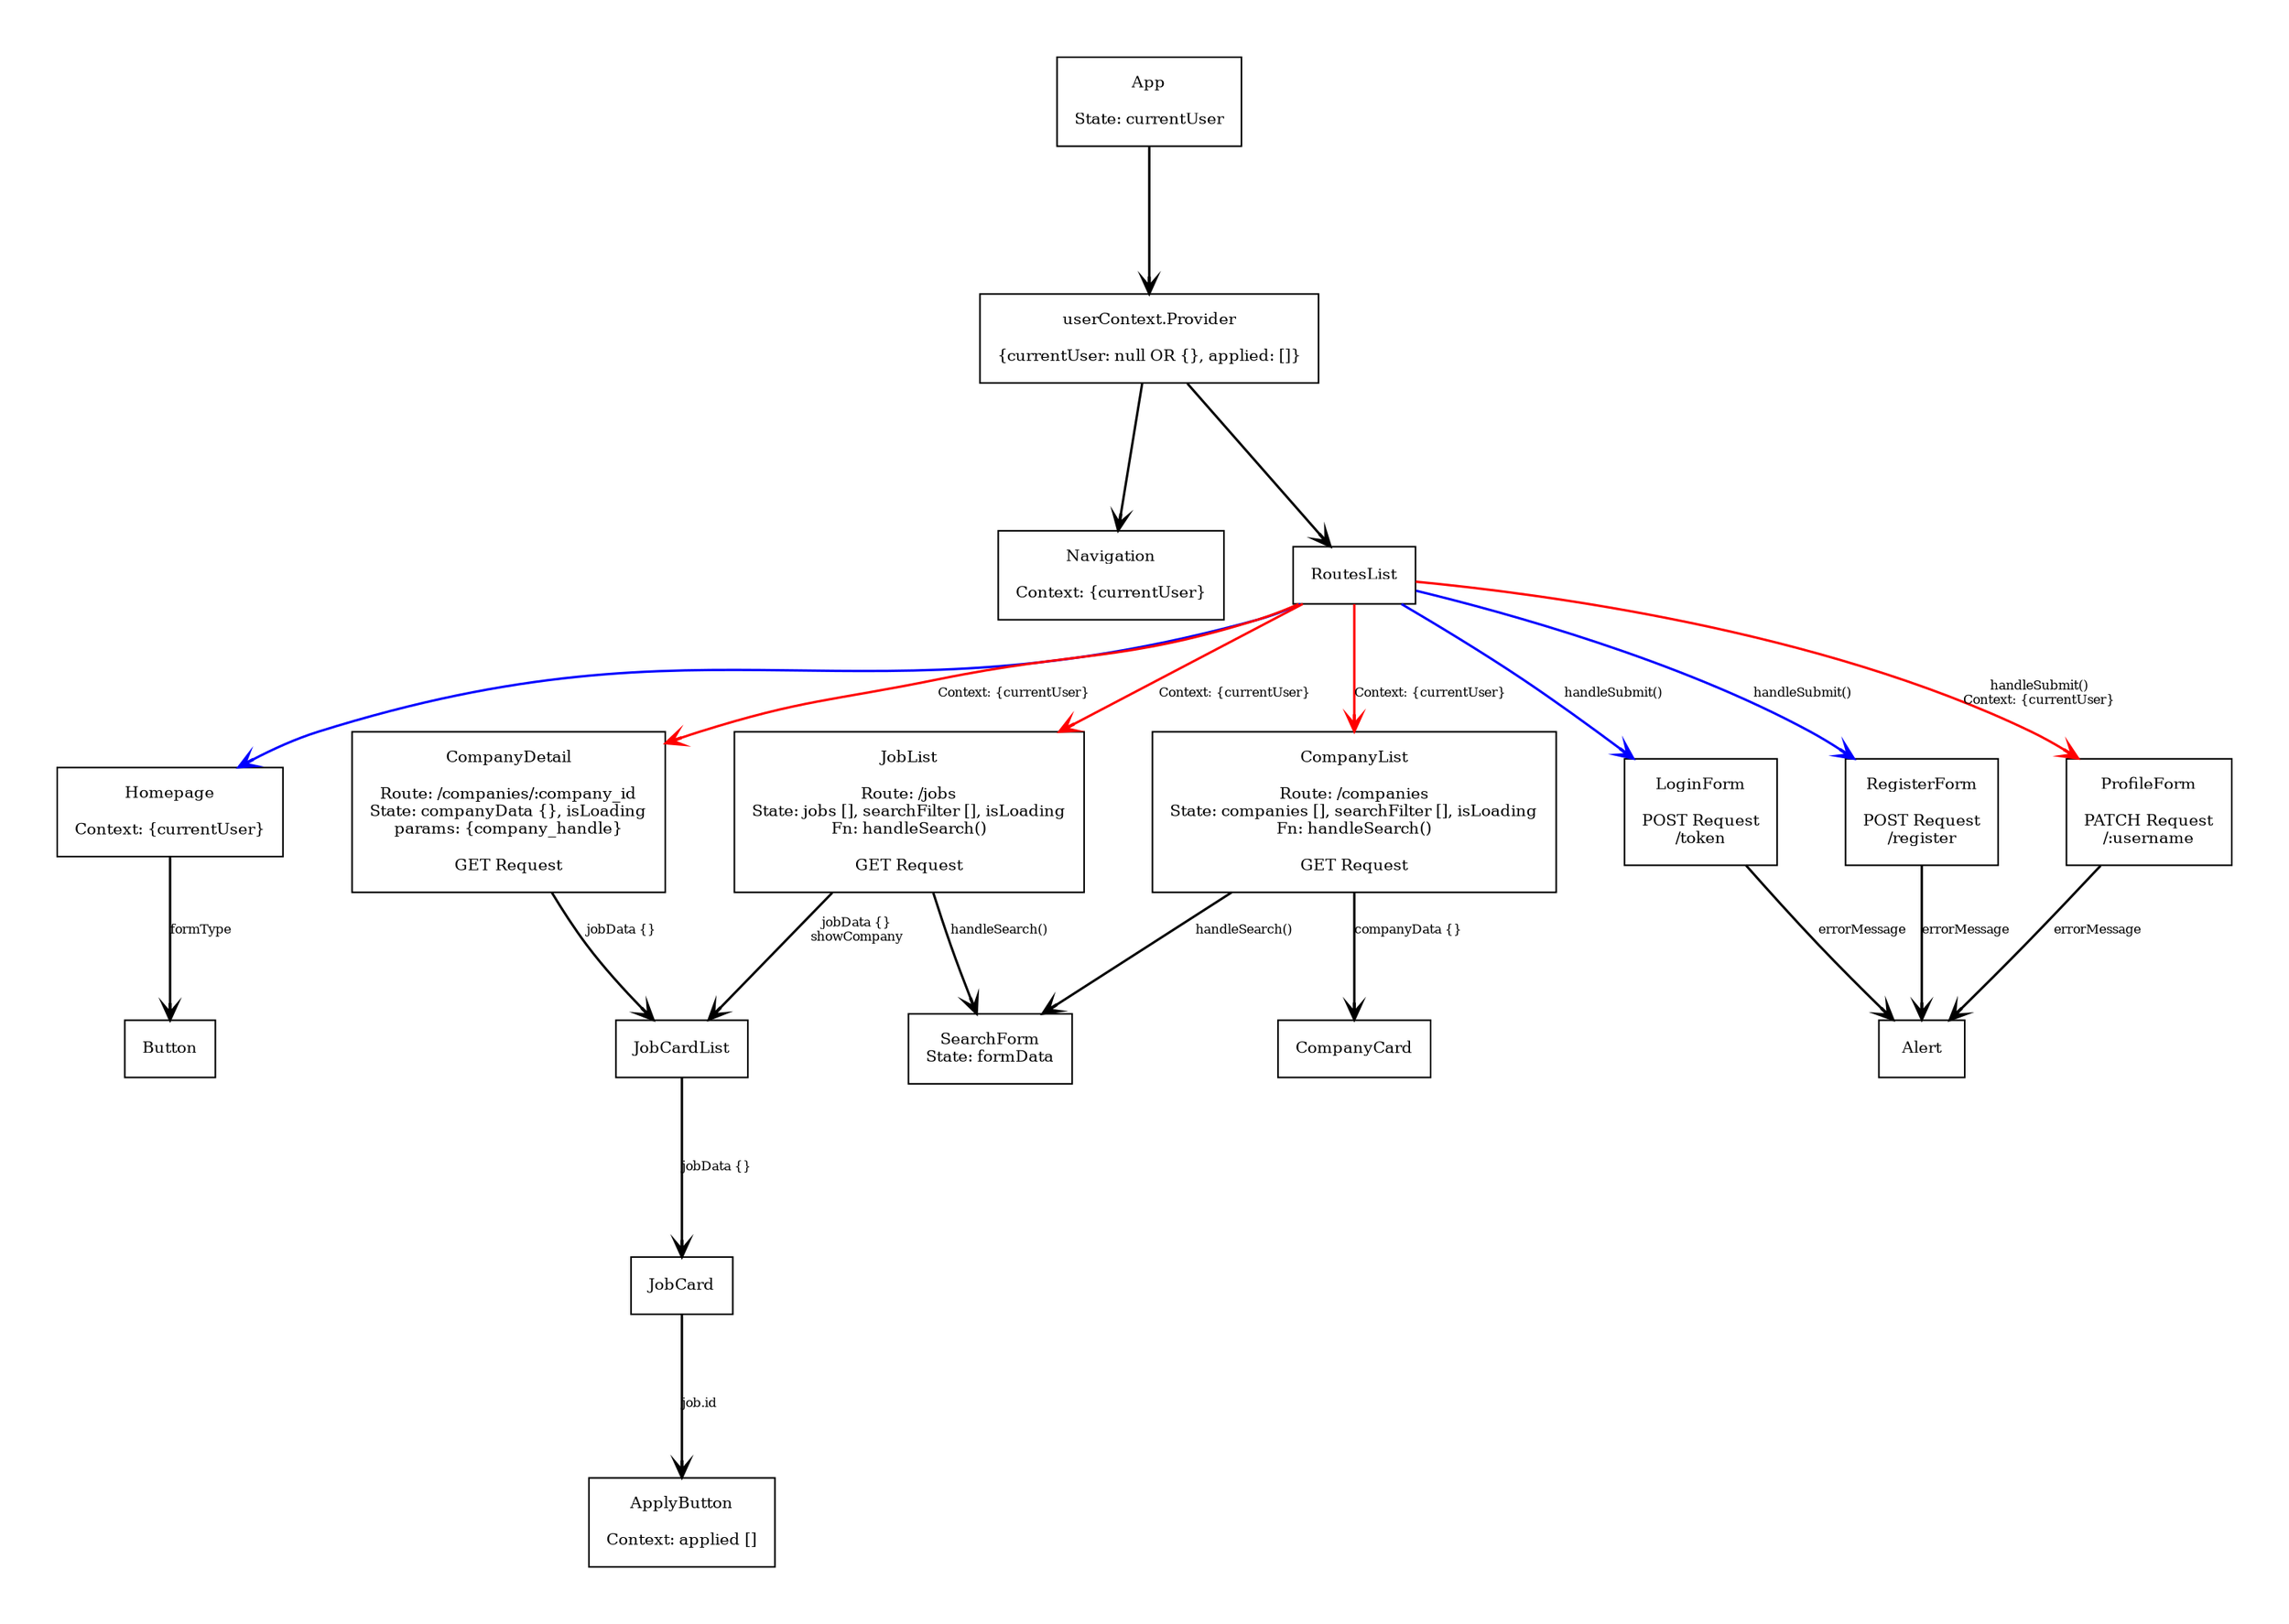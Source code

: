 digraph Madlibs {

  // Light Mode
  graph [pad="0.5", ranksep="0.4 equally", nodesep="0.6", fontsize="10pt"];
  node [fontsize="10pt", shape="rectangle", margin="0.15"];
  edge [fontsize="8pt", penwidth="1.5", arrowhead="vee"];

  // Dark Mode
//   graph [pad="0.5", ranksep="0.4 equally", nodesep="0.6", fontsize="10pt", bgcolor="black"];
//   node [fontsize="10pt", shape="rectangle", margin="0.15", fontcolor="white", color="white", fillcolor="gray30", style="filled"];
//   edge [fontsize="8pt", penwidth="1.5", arrowhead="vee", color="white", fontcolor="white"];

  // Nodes & Edges

  App [label="App\n\nState: currentUser"]
  ApplyButton [label="ApplyButton\n\nContext: applied []"]
  Homepage [label="Homepage\n\nContext: {currentUser}"]
  Context [label="userContext.Provider\n\n{currentUser: null OR {}, applied: []}"]
  Navigation [label="Navigation\n\nContext: {currentUser}"]
  Routes [label="RoutesList\n"]
  Company [label="CompanyDetail\n\nRoute: /companies/:company_id\nState: companyData {}, isLoading\nparams: {company_handle}\n\nGET Request"]
  JobListing [label="JobList\n\nRoute: /jobs\nState: jobs [], searchFilter [], isLoading\nFn: handleSearch()\n\nGET Request"]
  CompanyListing [label="CompanyList\n\nRoute: /companies\nState: companies [], searchFilter [], isLoading\nFn: handleSearch()\n\nGET Request"]
  SearchBar [label="SearchForm\nState: formData"]
  JobCardList [label="JobCardList"]
  LoginForm [label="LoginForm\n\nPOST Request\n/token"]
  RegisterForm [label="RegisterForm\n\nPOST Request\n/register"]
  ProfileForm [label="ProfileForm\n\nPATCH Request\n/:username"]

  App -> Context -> Navigation, Routes
  Routes -> JobListing, Company, CompanyListing [label="Context: {currentUser}" color="red"]
  Routes -> Homepage [color="blue"]
  CompanyListing -> CompanyCard [label="companyData {}"]

  Routes -> RegisterForm, LoginForm [label="handleSubmit()" color="blue"]
  Routes -> ProfileForm [label="handleSubmit()\nContext: {currentUser}" color="red"]
  RegisterForm, LoginForm, ProfileForm -> Alert [label="errorMessage"]

  Homepage -> Button [label="formType"]
  JobListing -> JobCardList [label="jobData {}\nshowCompany"]
  Company -> JobCardList -> JobCard [label="jobData {}"]
  JobListing, CompanyListing -> SearchBar [label="handleSearch()"]
  JobCard -> ApplyButton [label="job.id"]
//   App -> Game

//   Game -> StoryPicker [label="[titles]\n'buttonLabel'"]
//   Game -> GameMode [label="{storyData}"]

//   StoryPicker -> Button [label="'buttonLabel'"]

//   GameMode -> Story [label="{storyData}\n'buttonLabel'\nresetStory()\n'storyTitle'"];
//   GameMode -> StoryForm [label="[fields]\n'buttonLabel'\nsaveStory()"];

//   Story -> Button [label="'buttonLabel'\nresetStory()"];
//   StoryForm -> RenderFields [label="[fields]"];
//   StoryForm -> Button [label="'buttonLabel'\nsaveStory()"];

//   RenderFields -> Field [label="onChange()\n[formData]"]
}
